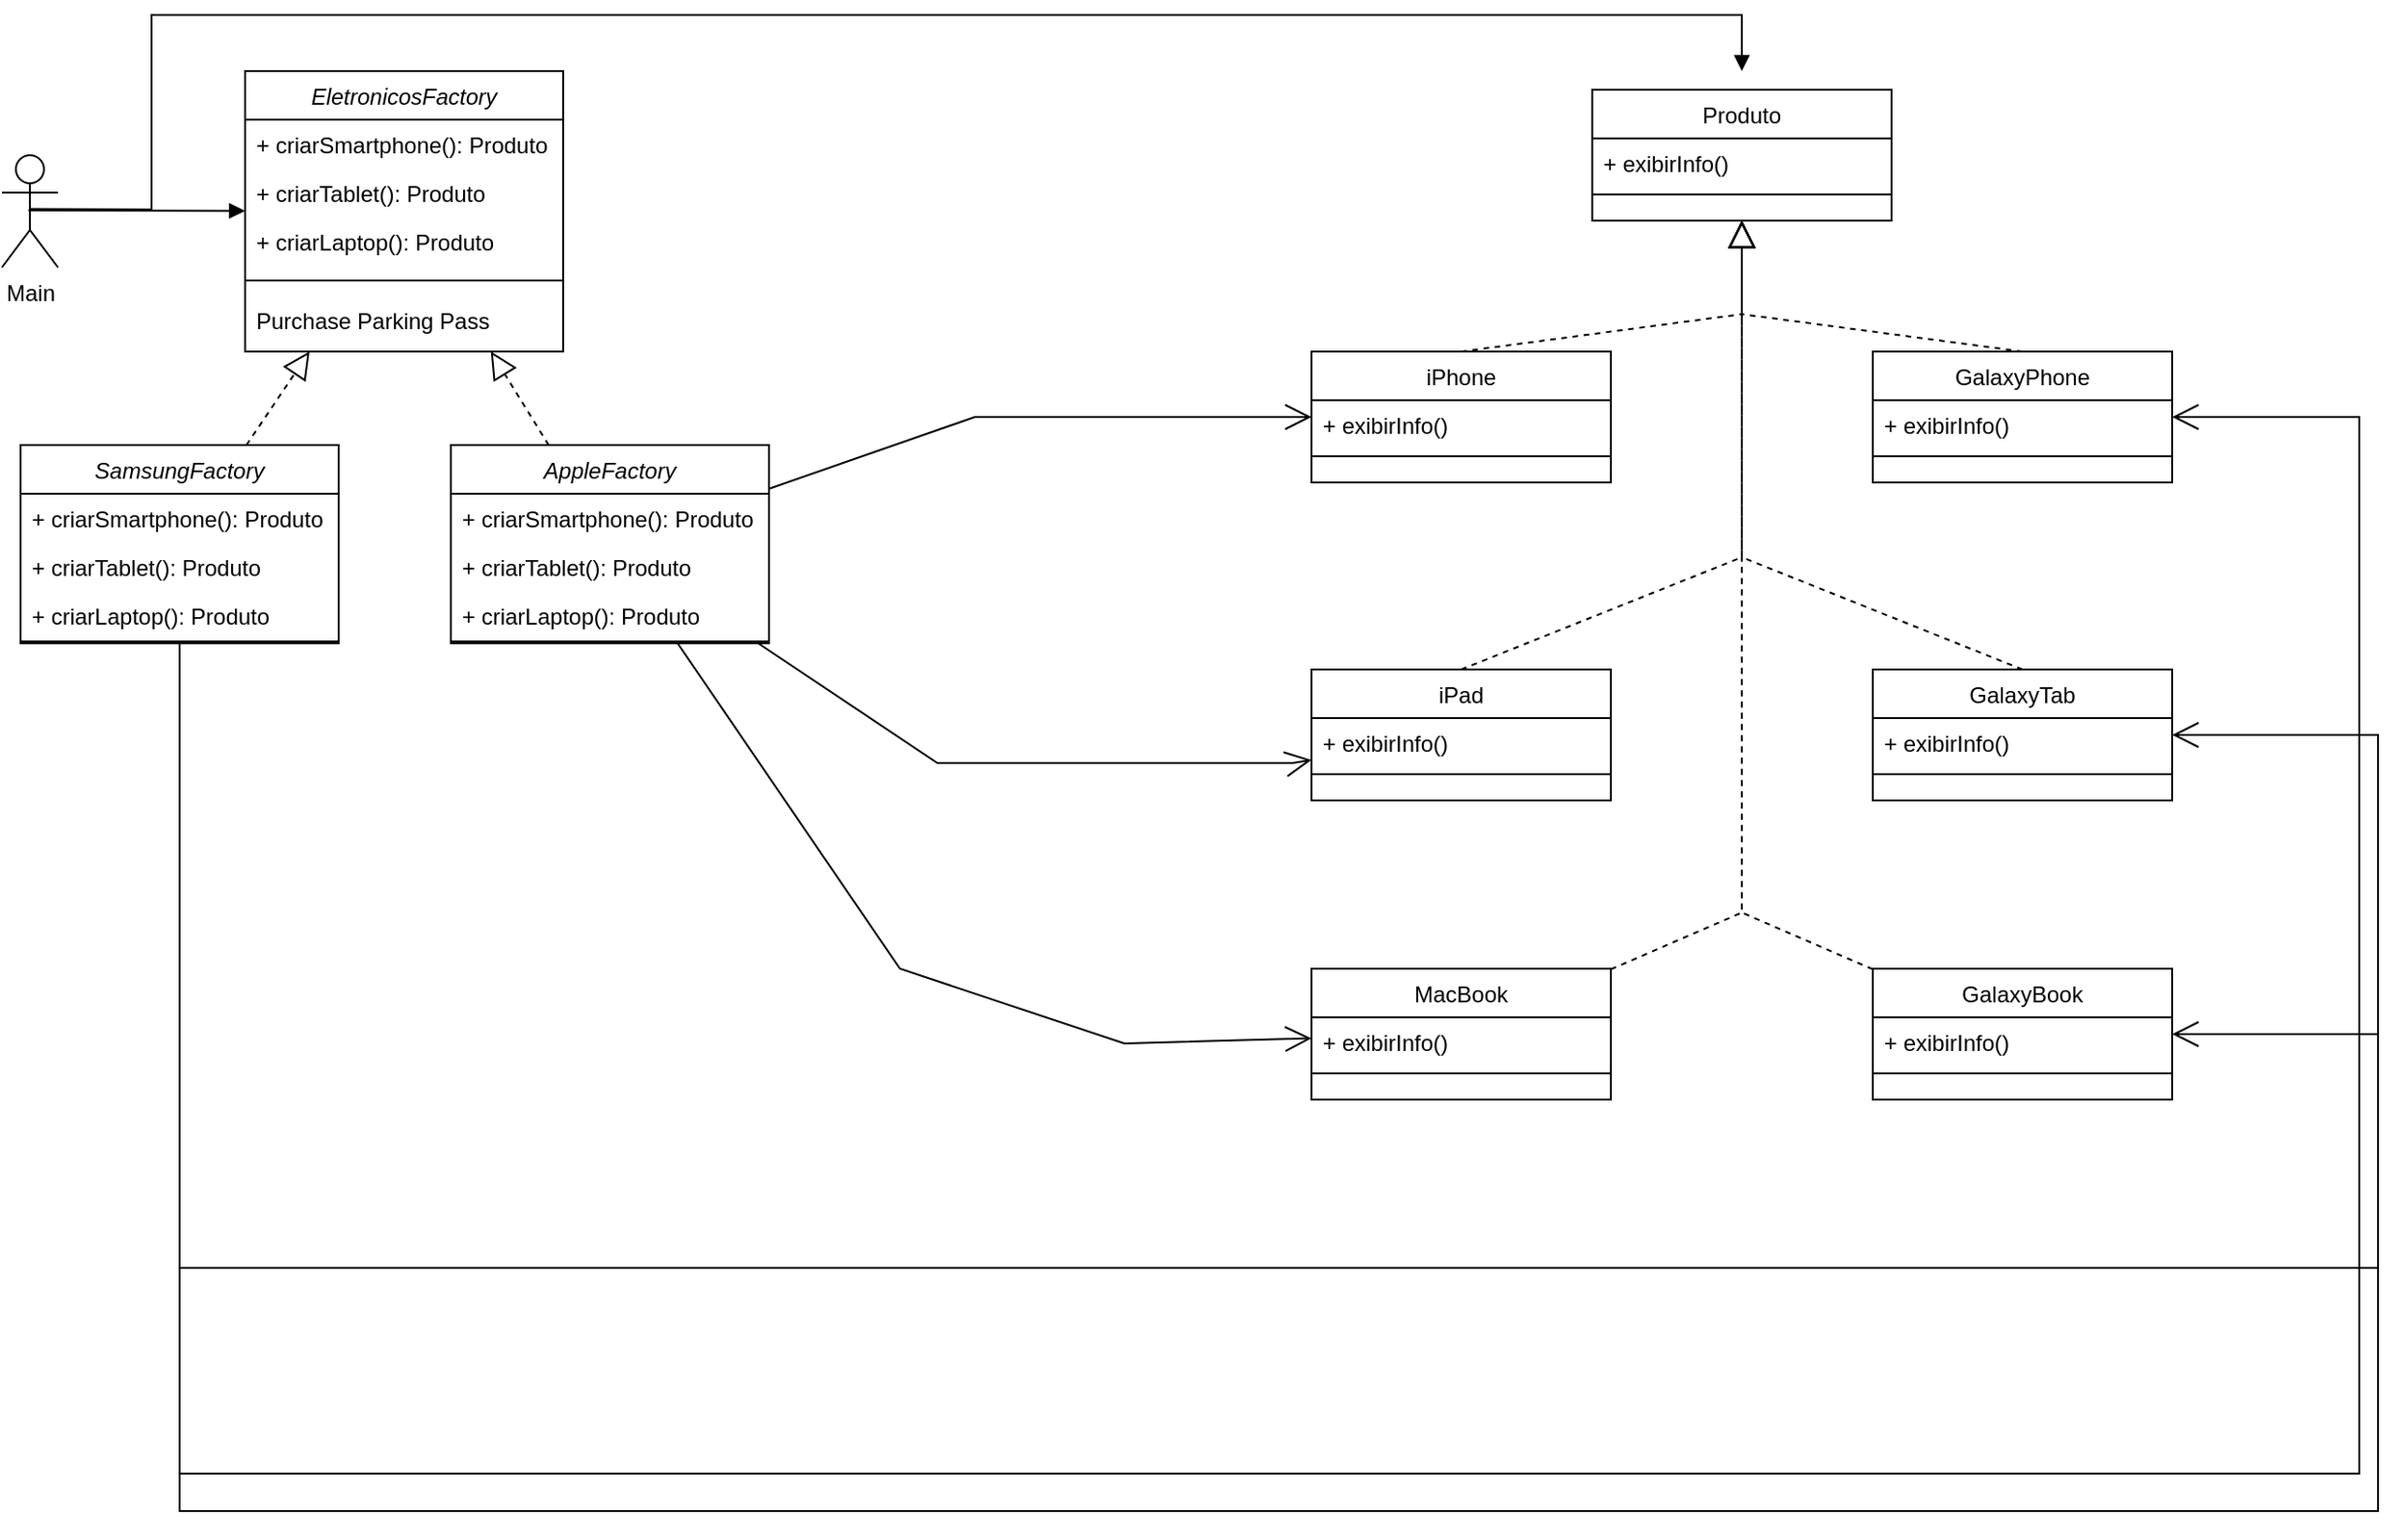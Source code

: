 <mxfile version="23.1.6" type="device">
  <diagram id="C5RBs43oDa-KdzZeNtuy" name="Page-1">
    <mxGraphModel dx="1822" dy="973" grid="1" gridSize="10" guides="1" tooltips="1" connect="1" arrows="1" fold="1" page="1" pageScale="1" pageWidth="827" pageHeight="1169" math="0" shadow="0">
      <root>
        <mxCell id="WIyWlLk6GJQsqaUBKTNV-0" />
        <mxCell id="WIyWlLk6GJQsqaUBKTNV-1" parent="WIyWlLk6GJQsqaUBKTNV-0" />
        <mxCell id="zkfFHV4jXpPFQw0GAbJ--0" value="EletronicosFactory" style="swimlane;fontStyle=2;align=center;verticalAlign=top;childLayout=stackLayout;horizontal=1;startSize=26;horizontalStack=0;resizeParent=1;resizeLast=0;collapsible=1;marginBottom=0;rounded=0;shadow=0;strokeWidth=1;" parent="WIyWlLk6GJQsqaUBKTNV-1" vertex="1">
          <mxGeometry x="410" y="70" width="170" height="150" as="geometry">
            <mxRectangle x="230" y="140" width="160" height="26" as="alternateBounds" />
          </mxGeometry>
        </mxCell>
        <mxCell id="ndG0_gUVO_aZ-3hamMvB-15" value="+ criarSmartphone(): Produto" style="text;align=left;verticalAlign=top;spacingLeft=4;spacingRight=4;overflow=hidden;rotatable=0;points=[[0,0.5],[1,0.5]];portConstraint=eastwest;" parent="zkfFHV4jXpPFQw0GAbJ--0" vertex="1">
          <mxGeometry y="26" width="170" height="26" as="geometry" />
        </mxCell>
        <mxCell id="ndG0_gUVO_aZ-3hamMvB-16" value="+ criarTablet(): Produto" style="text;align=left;verticalAlign=top;spacingLeft=4;spacingRight=4;overflow=hidden;rotatable=0;points=[[0,0.5],[1,0.5]];portConstraint=eastwest;rounded=0;shadow=0;html=0;" parent="zkfFHV4jXpPFQw0GAbJ--0" vertex="1">
          <mxGeometry y="52" width="170" height="26" as="geometry" />
        </mxCell>
        <mxCell id="l-d8-NptQ1h_V9r16eSd-15" value="+ criarLaptop(): Produto" style="text;align=left;verticalAlign=top;spacingLeft=4;spacingRight=4;overflow=hidden;rotatable=0;points=[[0,0.5],[1,0.5]];portConstraint=eastwest;rounded=0;shadow=0;html=0;" vertex="1" parent="zkfFHV4jXpPFQw0GAbJ--0">
          <mxGeometry y="78" width="170" height="26" as="geometry" />
        </mxCell>
        <mxCell id="zkfFHV4jXpPFQw0GAbJ--4" value="" style="line;html=1;strokeWidth=1;align=left;verticalAlign=middle;spacingTop=-1;spacingLeft=3;spacingRight=3;rotatable=0;labelPosition=right;points=[];portConstraint=eastwest;" parent="zkfFHV4jXpPFQw0GAbJ--0" vertex="1">
          <mxGeometry y="104" width="170" height="16" as="geometry" />
        </mxCell>
        <mxCell id="l-d8-NptQ1h_V9r16eSd-26" value="Purchase Parking Pass" style="text;align=left;verticalAlign=top;spacingLeft=4;spacingRight=4;overflow=hidden;rotatable=0;points=[[0,0.5],[1,0.5]];portConstraint=eastwest;rounded=0;shadow=0;html=0;" vertex="1" parent="zkfFHV4jXpPFQw0GAbJ--0">
          <mxGeometry y="120" width="170" height="20" as="geometry" />
        </mxCell>
        <mxCell id="zkfFHV4jXpPFQw0GAbJ--13" value="Produto" style="swimlane;fontStyle=0;align=center;verticalAlign=top;childLayout=stackLayout;horizontal=1;startSize=26;horizontalStack=0;resizeParent=1;resizeLast=0;collapsible=1;marginBottom=0;rounded=0;shadow=0;strokeWidth=1;" parent="WIyWlLk6GJQsqaUBKTNV-1" vertex="1">
          <mxGeometry x="1130" y="80" width="160" height="70" as="geometry">
            <mxRectangle x="340" y="380" width="170" height="26" as="alternateBounds" />
          </mxGeometry>
        </mxCell>
        <mxCell id="zkfFHV4jXpPFQw0GAbJ--14" value="+ exibirInfo()" style="text;align=left;verticalAlign=top;spacingLeft=4;spacingRight=4;overflow=hidden;rotatable=0;points=[[0,0.5],[1,0.5]];portConstraint=eastwest;" parent="zkfFHV4jXpPFQw0GAbJ--13" vertex="1">
          <mxGeometry y="26" width="160" height="26" as="geometry" />
        </mxCell>
        <mxCell id="zkfFHV4jXpPFQw0GAbJ--15" value="" style="line;html=1;strokeWidth=1;align=left;verticalAlign=middle;spacingTop=-1;spacingLeft=3;spacingRight=3;rotatable=0;labelPosition=right;points=[];portConstraint=eastwest;" parent="zkfFHV4jXpPFQw0GAbJ--13" vertex="1">
          <mxGeometry y="52" width="160" height="8" as="geometry" />
        </mxCell>
        <mxCell id="LOQiSdvIPXQX1AiilEPw-10" value="iPhone" style="swimlane;fontStyle=0;align=center;verticalAlign=top;childLayout=stackLayout;horizontal=1;startSize=26;horizontalStack=0;resizeParent=1;resizeLast=0;collapsible=1;marginBottom=0;rounded=0;shadow=0;strokeWidth=1;" parent="WIyWlLk6GJQsqaUBKTNV-1" vertex="1">
          <mxGeometry x="980" y="220" width="160" height="70" as="geometry">
            <mxRectangle x="340" y="380" width="170" height="26" as="alternateBounds" />
          </mxGeometry>
        </mxCell>
        <mxCell id="LOQiSdvIPXQX1AiilEPw-11" value="+ exibirInfo()" style="text;align=left;verticalAlign=top;spacingLeft=4;spacingRight=4;overflow=hidden;rotatable=0;points=[[0,0.5],[1,0.5]];portConstraint=eastwest;" parent="LOQiSdvIPXQX1AiilEPw-10" vertex="1">
          <mxGeometry y="26" width="160" height="26" as="geometry" />
        </mxCell>
        <mxCell id="LOQiSdvIPXQX1AiilEPw-12" value="" style="line;html=1;strokeWidth=1;align=left;verticalAlign=middle;spacingTop=-1;spacingLeft=3;spacingRight=3;rotatable=0;labelPosition=right;points=[];portConstraint=eastwest;" parent="LOQiSdvIPXQX1AiilEPw-10" vertex="1">
          <mxGeometry y="52" width="160" height="8" as="geometry" />
        </mxCell>
        <mxCell id="LOQiSdvIPXQX1AiilEPw-13" value="iPad" style="swimlane;fontStyle=0;align=center;verticalAlign=top;childLayout=stackLayout;horizontal=1;startSize=26;horizontalStack=0;resizeParent=1;resizeLast=0;collapsible=1;marginBottom=0;rounded=0;shadow=0;strokeWidth=1;" parent="WIyWlLk6GJQsqaUBKTNV-1" vertex="1">
          <mxGeometry x="980" y="390" width="160" height="70" as="geometry">
            <mxRectangle x="340" y="380" width="170" height="26" as="alternateBounds" />
          </mxGeometry>
        </mxCell>
        <mxCell id="LOQiSdvIPXQX1AiilEPw-14" value="+ exibirInfo()" style="text;align=left;verticalAlign=top;spacingLeft=4;spacingRight=4;overflow=hidden;rotatable=0;points=[[0,0.5],[1,0.5]];portConstraint=eastwest;" parent="LOQiSdvIPXQX1AiilEPw-13" vertex="1">
          <mxGeometry y="26" width="160" height="26" as="geometry" />
        </mxCell>
        <mxCell id="LOQiSdvIPXQX1AiilEPw-15" value="" style="line;html=1;strokeWidth=1;align=left;verticalAlign=middle;spacingTop=-1;spacingLeft=3;spacingRight=3;rotatable=0;labelPosition=right;points=[];portConstraint=eastwest;" parent="LOQiSdvIPXQX1AiilEPw-13" vertex="1">
          <mxGeometry y="52" width="160" height="8" as="geometry" />
        </mxCell>
        <mxCell id="LOQiSdvIPXQX1AiilEPw-19" value="GalaxyPhone" style="swimlane;fontStyle=0;align=center;verticalAlign=top;childLayout=stackLayout;horizontal=1;startSize=26;horizontalStack=0;resizeParent=1;resizeLast=0;collapsible=1;marginBottom=0;rounded=0;shadow=0;strokeWidth=1;" parent="WIyWlLk6GJQsqaUBKTNV-1" vertex="1">
          <mxGeometry x="1280" y="220" width="160" height="70" as="geometry">
            <mxRectangle x="340" y="380" width="170" height="26" as="alternateBounds" />
          </mxGeometry>
        </mxCell>
        <mxCell id="LOQiSdvIPXQX1AiilEPw-20" value="+ exibirInfo()" style="text;align=left;verticalAlign=top;spacingLeft=4;spacingRight=4;overflow=hidden;rotatable=0;points=[[0,0.5],[1,0.5]];portConstraint=eastwest;" parent="LOQiSdvIPXQX1AiilEPw-19" vertex="1">
          <mxGeometry y="26" width="160" height="26" as="geometry" />
        </mxCell>
        <mxCell id="LOQiSdvIPXQX1AiilEPw-21" value="" style="line;html=1;strokeWidth=1;align=left;verticalAlign=middle;spacingTop=-1;spacingLeft=3;spacingRight=3;rotatable=0;labelPosition=right;points=[];portConstraint=eastwest;" parent="LOQiSdvIPXQX1AiilEPw-19" vertex="1">
          <mxGeometry y="52" width="160" height="8" as="geometry" />
        </mxCell>
        <mxCell id="LOQiSdvIPXQX1AiilEPw-22" value="GalaxyTab" style="swimlane;fontStyle=0;align=center;verticalAlign=top;childLayout=stackLayout;horizontal=1;startSize=26;horizontalStack=0;resizeParent=1;resizeLast=0;collapsible=1;marginBottom=0;rounded=0;shadow=0;strokeWidth=1;" parent="WIyWlLk6GJQsqaUBKTNV-1" vertex="1">
          <mxGeometry x="1280" y="390" width="160" height="70" as="geometry">
            <mxRectangle x="340" y="380" width="170" height="26" as="alternateBounds" />
          </mxGeometry>
        </mxCell>
        <mxCell id="LOQiSdvIPXQX1AiilEPw-23" value="+ exibirInfo()" style="text;align=left;verticalAlign=top;spacingLeft=4;spacingRight=4;overflow=hidden;rotatable=0;points=[[0,0.5],[1,0.5]];portConstraint=eastwest;" parent="LOQiSdvIPXQX1AiilEPw-22" vertex="1">
          <mxGeometry y="26" width="160" height="26" as="geometry" />
        </mxCell>
        <mxCell id="LOQiSdvIPXQX1AiilEPw-24" value="" style="line;html=1;strokeWidth=1;align=left;verticalAlign=middle;spacingTop=-1;spacingLeft=3;spacingRight=3;rotatable=0;labelPosition=right;points=[];portConstraint=eastwest;" parent="LOQiSdvIPXQX1AiilEPw-22" vertex="1">
          <mxGeometry y="52" width="160" height="8" as="geometry" />
        </mxCell>
        <mxCell id="LOQiSdvIPXQX1AiilEPw-39" value="" style="endArrow=block;dashed=1;endFill=0;endSize=12;html=1;rounded=0;exitX=0.5;exitY=0;exitDx=0;exitDy=0;" parent="WIyWlLk6GJQsqaUBKTNV-1" source="LOQiSdvIPXQX1AiilEPw-10" target="zkfFHV4jXpPFQw0GAbJ--13" edge="1">
          <mxGeometry width="160" relative="1" as="geometry">
            <mxPoint x="900" y="330" as="sourcePoint" />
            <mxPoint x="1060" y="330" as="targetPoint" />
            <Array as="points">
              <mxPoint x="1210" y="200" />
              <mxPoint x="1210" y="180" />
            </Array>
          </mxGeometry>
        </mxCell>
        <mxCell id="LOQiSdvIPXQX1AiilEPw-40" value="" style="endArrow=block;dashed=1;endFill=0;endSize=12;html=1;rounded=0;exitX=0.5;exitY=0;exitDx=0;exitDy=0;" parent="WIyWlLk6GJQsqaUBKTNV-1" source="LOQiSdvIPXQX1AiilEPw-19" edge="1">
          <mxGeometry width="160" relative="1" as="geometry">
            <mxPoint x="1090" y="250" as="sourcePoint" />
            <mxPoint x="1210" y="150" as="targetPoint" />
            <Array as="points">
              <mxPoint x="1210" y="200" />
            </Array>
          </mxGeometry>
        </mxCell>
        <mxCell id="LOQiSdvIPXQX1AiilEPw-45" value="" style="endArrow=block;dashed=1;endFill=0;endSize=12;html=1;rounded=0;" parent="WIyWlLk6GJQsqaUBKTNV-1" source="l-d8-NptQ1h_V9r16eSd-21" target="zkfFHV4jXpPFQw0GAbJ--0" edge="1">
          <mxGeometry width="160" relative="1" as="geometry">
            <mxPoint x="625" y="270" as="sourcePoint" />
            <mxPoint x="900" y="330" as="targetPoint" />
          </mxGeometry>
        </mxCell>
        <mxCell id="LOQiSdvIPXQX1AiilEPw-46" value="" style="endArrow=block;dashed=1;endFill=0;endSize=12;html=1;rounded=0;" parent="WIyWlLk6GJQsqaUBKTNV-1" source="l-d8-NptQ1h_V9r16eSd-16" target="zkfFHV4jXpPFQw0GAbJ--0" edge="1">
          <mxGeometry width="160" relative="1" as="geometry">
            <mxPoint x="375" y="270" as="sourcePoint" />
            <mxPoint x="780" y="330" as="targetPoint" />
          </mxGeometry>
        </mxCell>
        <mxCell id="LOQiSdvIPXQX1AiilEPw-49" value="" style="endArrow=open;endFill=1;endSize=12;html=1;rounded=0;" parent="WIyWlLk6GJQsqaUBKTNV-1" source="l-d8-NptQ1h_V9r16eSd-21" target="LOQiSdvIPXQX1AiilEPw-13" edge="1">
          <mxGeometry width="160" relative="1" as="geometry">
            <mxPoint x="366.37" y="360" as="sourcePoint" />
            <mxPoint x="1050" y="630" as="targetPoint" />
            <Array as="points">
              <mxPoint x="780" y="440" />
              <mxPoint x="890" y="440" />
              <mxPoint x="970" y="440" />
            </Array>
          </mxGeometry>
        </mxCell>
        <mxCell id="LOQiSdvIPXQX1AiilEPw-53" value="Main" style="shape=umlActor;verticalLabelPosition=bottom;verticalAlign=top;html=1;" parent="WIyWlLk6GJQsqaUBKTNV-1" vertex="1">
          <mxGeometry x="280" y="115" width="30" height="60" as="geometry" />
        </mxCell>
        <mxCell id="LOQiSdvIPXQX1AiilEPw-54" value="" style="html=1;verticalAlign=bottom;endArrow=block;curved=0;rounded=0;exitX=0.474;exitY=0.491;exitDx=0;exitDy=0;exitPerimeter=0;" parent="WIyWlLk6GJQsqaUBKTNV-1" source="LOQiSdvIPXQX1AiilEPw-53" target="zkfFHV4jXpPFQw0GAbJ--0" edge="1">
          <mxGeometry width="80" relative="1" as="geometry">
            <mxPoint x="340" y="210" as="sourcePoint" />
            <mxPoint x="420" y="210" as="targetPoint" />
            <Array as="points" />
          </mxGeometry>
        </mxCell>
        <mxCell id="LOQiSdvIPXQX1AiilEPw-56" value="" style="html=1;verticalAlign=bottom;endArrow=block;curved=0;rounded=0;exitX=0.497;exitY=0.479;exitDx=0;exitDy=0;exitPerimeter=0;" parent="WIyWlLk6GJQsqaUBKTNV-1" source="LOQiSdvIPXQX1AiilEPw-53" edge="1">
          <mxGeometry width="80" relative="1" as="geometry">
            <mxPoint x="530" y="170" as="sourcePoint" />
            <mxPoint x="1210" y="70" as="targetPoint" />
            <Array as="points">
              <mxPoint x="360" y="144" />
              <mxPoint x="360" y="40" />
              <mxPoint x="1210" y="40" />
            </Array>
          </mxGeometry>
        </mxCell>
        <mxCell id="ndG0_gUVO_aZ-3hamMvB-25" value="" style="endArrow=block;dashed=1;endFill=0;endSize=12;html=1;rounded=0;exitX=0.5;exitY=0;exitDx=0;exitDy=0;" parent="WIyWlLk6GJQsqaUBKTNV-1" source="LOQiSdvIPXQX1AiilEPw-13" target="zkfFHV4jXpPFQw0GAbJ--13" edge="1">
          <mxGeometry width="160" relative="1" as="geometry">
            <mxPoint x="1060" y="400" as="sourcePoint" />
            <mxPoint x="1210" y="460" as="targetPoint" />
            <Array as="points">
              <mxPoint x="1210" y="330" />
            </Array>
          </mxGeometry>
        </mxCell>
        <mxCell id="ndG0_gUVO_aZ-3hamMvB-27" value="" style="endArrow=block;dashed=1;endFill=0;endSize=12;html=1;rounded=0;exitX=0.5;exitY=0;exitDx=0;exitDy=0;" parent="WIyWlLk6GJQsqaUBKTNV-1" source="LOQiSdvIPXQX1AiilEPw-22" target="zkfFHV4jXpPFQw0GAbJ--13" edge="1">
          <mxGeometry width="160" relative="1" as="geometry">
            <mxPoint x="1060" y="510" as="sourcePoint" />
            <mxPoint x="1210" y="460" as="targetPoint" />
            <Array as="points">
              <mxPoint x="1210" y="330" />
            </Array>
          </mxGeometry>
        </mxCell>
        <mxCell id="ndG0_gUVO_aZ-3hamMvB-29" value="" style="endArrow=open;endFill=1;endSize=12;html=1;rounded=0;" parent="WIyWlLk6GJQsqaUBKTNV-1" source="l-d8-NptQ1h_V9r16eSd-16" target="LOQiSdvIPXQX1AiilEPw-22" edge="1">
          <mxGeometry width="160" relative="1" as="geometry">
            <mxPoint x="610.19" y="360" as="sourcePoint" />
            <mxPoint x="1250" y="560" as="targetPoint" />
            <Array as="points">
              <mxPoint x="375" y="710" />
              <mxPoint x="850" y="710" />
              <mxPoint x="1550" y="710" />
              <mxPoint x="1550" y="425" />
            </Array>
          </mxGeometry>
        </mxCell>
        <mxCell id="ndG0_gUVO_aZ-3hamMvB-34" value="" style="endArrow=open;endFill=1;endSize=12;html=1;rounded=0;" parent="WIyWlLk6GJQsqaUBKTNV-1" source="l-d8-NptQ1h_V9r16eSd-16" target="LOQiSdvIPXQX1AiilEPw-19" edge="1">
          <mxGeometry width="160" relative="1" as="geometry">
            <mxPoint x="613.416" y="360" as="sourcePoint" />
            <mxPoint x="870" y="640" as="targetPoint" />
            <Array as="points">
              <mxPoint x="375" y="820" />
              <mxPoint x="1540" y="820" />
              <mxPoint x="1540" y="350" />
              <mxPoint x="1540" y="255" />
            </Array>
          </mxGeometry>
        </mxCell>
        <mxCell id="l-d8-NptQ1h_V9r16eSd-16" value="SamsungFactory" style="swimlane;fontStyle=2;align=center;verticalAlign=top;childLayout=stackLayout;horizontal=1;startSize=26;horizontalStack=0;resizeParent=1;resizeLast=0;collapsible=1;marginBottom=0;rounded=0;shadow=0;strokeWidth=1;" vertex="1" parent="WIyWlLk6GJQsqaUBKTNV-1">
          <mxGeometry x="290" y="270" width="170" height="106" as="geometry">
            <mxRectangle x="230" y="140" width="160" height="26" as="alternateBounds" />
          </mxGeometry>
        </mxCell>
        <mxCell id="l-d8-NptQ1h_V9r16eSd-17" value="+ criarSmartphone(): Produto" style="text;align=left;verticalAlign=top;spacingLeft=4;spacingRight=4;overflow=hidden;rotatable=0;points=[[0,0.5],[1,0.5]];portConstraint=eastwest;" vertex="1" parent="l-d8-NptQ1h_V9r16eSd-16">
          <mxGeometry y="26" width="170" height="26" as="geometry" />
        </mxCell>
        <mxCell id="l-d8-NptQ1h_V9r16eSd-18" value="+ criarTablet(): Produto" style="text;align=left;verticalAlign=top;spacingLeft=4;spacingRight=4;overflow=hidden;rotatable=0;points=[[0,0.5],[1,0.5]];portConstraint=eastwest;rounded=0;shadow=0;html=0;" vertex="1" parent="l-d8-NptQ1h_V9r16eSd-16">
          <mxGeometry y="52" width="170" height="26" as="geometry" />
        </mxCell>
        <mxCell id="l-d8-NptQ1h_V9r16eSd-19" value="+ criarLaptop(): Produto" style="text;align=left;verticalAlign=top;spacingLeft=4;spacingRight=4;overflow=hidden;rotatable=0;points=[[0,0.5],[1,0.5]];portConstraint=eastwest;rounded=0;shadow=0;html=0;" vertex="1" parent="l-d8-NptQ1h_V9r16eSd-16">
          <mxGeometry y="78" width="170" height="26" as="geometry" />
        </mxCell>
        <mxCell id="l-d8-NptQ1h_V9r16eSd-20" value="" style="line;html=1;strokeWidth=1;align=left;verticalAlign=middle;spacingTop=-1;spacingLeft=3;spacingRight=3;rotatable=0;labelPosition=right;points=[];portConstraint=eastwest;" vertex="1" parent="l-d8-NptQ1h_V9r16eSd-16">
          <mxGeometry y="104" width="170" height="2" as="geometry" />
        </mxCell>
        <mxCell id="l-d8-NptQ1h_V9r16eSd-21" value="AppleFactory" style="swimlane;fontStyle=2;align=center;verticalAlign=top;childLayout=stackLayout;horizontal=1;startSize=26;horizontalStack=0;resizeParent=1;resizeLast=0;collapsible=1;marginBottom=0;rounded=0;shadow=0;strokeWidth=1;" vertex="1" parent="WIyWlLk6GJQsqaUBKTNV-1">
          <mxGeometry x="520" y="270" width="170" height="106" as="geometry">
            <mxRectangle x="230" y="140" width="160" height="26" as="alternateBounds" />
          </mxGeometry>
        </mxCell>
        <mxCell id="l-d8-NptQ1h_V9r16eSd-22" value="+ criarSmartphone(): Produto" style="text;align=left;verticalAlign=top;spacingLeft=4;spacingRight=4;overflow=hidden;rotatable=0;points=[[0,0.5],[1,0.5]];portConstraint=eastwest;" vertex="1" parent="l-d8-NptQ1h_V9r16eSd-21">
          <mxGeometry y="26" width="170" height="26" as="geometry" />
        </mxCell>
        <mxCell id="l-d8-NptQ1h_V9r16eSd-23" value="+ criarTablet(): Produto" style="text;align=left;verticalAlign=top;spacingLeft=4;spacingRight=4;overflow=hidden;rotatable=0;points=[[0,0.5],[1,0.5]];portConstraint=eastwest;rounded=0;shadow=0;html=0;" vertex="1" parent="l-d8-NptQ1h_V9r16eSd-21">
          <mxGeometry y="52" width="170" height="26" as="geometry" />
        </mxCell>
        <mxCell id="l-d8-NptQ1h_V9r16eSd-24" value="+ criarLaptop(): Produto" style="text;align=left;verticalAlign=top;spacingLeft=4;spacingRight=4;overflow=hidden;rotatable=0;points=[[0,0.5],[1,0.5]];portConstraint=eastwest;rounded=0;shadow=0;html=0;" vertex="1" parent="l-d8-NptQ1h_V9r16eSd-21">
          <mxGeometry y="78" width="170" height="26" as="geometry" />
        </mxCell>
        <mxCell id="l-d8-NptQ1h_V9r16eSd-25" value="" style="line;html=1;strokeWidth=1;align=left;verticalAlign=middle;spacingTop=-1;spacingLeft=3;spacingRight=3;rotatable=0;labelPosition=right;points=[];portConstraint=eastwest;" vertex="1" parent="l-d8-NptQ1h_V9r16eSd-21">
          <mxGeometry y="104" width="170" height="2" as="geometry" />
        </mxCell>
        <mxCell id="l-d8-NptQ1h_V9r16eSd-27" value="MacBook" style="swimlane;fontStyle=0;align=center;verticalAlign=top;childLayout=stackLayout;horizontal=1;startSize=26;horizontalStack=0;resizeParent=1;resizeLast=0;collapsible=1;marginBottom=0;rounded=0;shadow=0;strokeWidth=1;" vertex="1" parent="WIyWlLk6GJQsqaUBKTNV-1">
          <mxGeometry x="980" y="550" width="160" height="70" as="geometry">
            <mxRectangle x="340" y="380" width="170" height="26" as="alternateBounds" />
          </mxGeometry>
        </mxCell>
        <mxCell id="l-d8-NptQ1h_V9r16eSd-28" value="+ exibirInfo()" style="text;align=left;verticalAlign=top;spacingLeft=4;spacingRight=4;overflow=hidden;rotatable=0;points=[[0,0.5],[1,0.5]];portConstraint=eastwest;" vertex="1" parent="l-d8-NptQ1h_V9r16eSd-27">
          <mxGeometry y="26" width="160" height="26" as="geometry" />
        </mxCell>
        <mxCell id="l-d8-NptQ1h_V9r16eSd-29" value="" style="line;html=1;strokeWidth=1;align=left;verticalAlign=middle;spacingTop=-1;spacingLeft=3;spacingRight=3;rotatable=0;labelPosition=right;points=[];portConstraint=eastwest;" vertex="1" parent="l-d8-NptQ1h_V9r16eSd-27">
          <mxGeometry y="52" width="160" height="8" as="geometry" />
        </mxCell>
        <mxCell id="l-d8-NptQ1h_V9r16eSd-30" value="GalaxyBook" style="swimlane;fontStyle=0;align=center;verticalAlign=top;childLayout=stackLayout;horizontal=1;startSize=26;horizontalStack=0;resizeParent=1;resizeLast=0;collapsible=1;marginBottom=0;rounded=0;shadow=0;strokeWidth=1;" vertex="1" parent="WIyWlLk6GJQsqaUBKTNV-1">
          <mxGeometry x="1280" y="550" width="160" height="70" as="geometry">
            <mxRectangle x="340" y="380" width="170" height="26" as="alternateBounds" />
          </mxGeometry>
        </mxCell>
        <mxCell id="l-d8-NptQ1h_V9r16eSd-31" value="+ exibirInfo()" style="text;align=left;verticalAlign=top;spacingLeft=4;spacingRight=4;overflow=hidden;rotatable=0;points=[[0,0.5],[1,0.5]];portConstraint=eastwest;" vertex="1" parent="l-d8-NptQ1h_V9r16eSd-30">
          <mxGeometry y="26" width="160" height="26" as="geometry" />
        </mxCell>
        <mxCell id="l-d8-NptQ1h_V9r16eSd-32" value="" style="line;html=1;strokeWidth=1;align=left;verticalAlign=middle;spacingTop=-1;spacingLeft=3;spacingRight=3;rotatable=0;labelPosition=right;points=[];portConstraint=eastwest;" vertex="1" parent="l-d8-NptQ1h_V9r16eSd-30">
          <mxGeometry y="52" width="160" height="8" as="geometry" />
        </mxCell>
        <mxCell id="l-d8-NptQ1h_V9r16eSd-33" value="" style="endArrow=open;endFill=1;endSize=12;html=1;rounded=0;" edge="1" parent="WIyWlLk6GJQsqaUBKTNV-1" source="l-d8-NptQ1h_V9r16eSd-21" target="LOQiSdvIPXQX1AiilEPw-10">
          <mxGeometry width="160" relative="1" as="geometry">
            <mxPoint x="694" y="386" as="sourcePoint" />
            <mxPoint x="990" y="448" as="targetPoint" />
            <Array as="points">
              <mxPoint x="800" y="255" />
              <mxPoint x="900" y="255" />
            </Array>
          </mxGeometry>
        </mxCell>
        <mxCell id="l-d8-NptQ1h_V9r16eSd-35" value="" style="endArrow=open;endFill=1;endSize=12;html=1;rounded=0;" edge="1" parent="WIyWlLk6GJQsqaUBKTNV-1" source="l-d8-NptQ1h_V9r16eSd-21" target="l-d8-NptQ1h_V9r16eSd-27">
          <mxGeometry width="160" relative="1" as="geometry">
            <mxPoint x="694" y="386" as="sourcePoint" />
            <mxPoint x="990" y="448" as="targetPoint" />
            <Array as="points">
              <mxPoint x="760" y="550" />
              <mxPoint x="880" y="590" />
            </Array>
          </mxGeometry>
        </mxCell>
        <mxCell id="l-d8-NptQ1h_V9r16eSd-36" value="" style="endArrow=open;endFill=1;endSize=12;html=1;rounded=0;" edge="1" parent="WIyWlLk6GJQsqaUBKTNV-1" source="l-d8-NptQ1h_V9r16eSd-16" target="l-d8-NptQ1h_V9r16eSd-30">
          <mxGeometry width="160" relative="1" as="geometry">
            <mxPoint x="385" y="386" as="sourcePoint" />
            <mxPoint x="1370" y="300" as="targetPoint" />
            <Array as="points">
              <mxPoint x="375" y="840" />
              <mxPoint x="1550" y="840" />
              <mxPoint x="1550" y="585" />
            </Array>
          </mxGeometry>
        </mxCell>
        <mxCell id="l-d8-NptQ1h_V9r16eSd-37" value="" style="endArrow=block;dashed=1;endFill=0;endSize=12;html=1;rounded=0;" edge="1" parent="WIyWlLk6GJQsqaUBKTNV-1" source="l-d8-NptQ1h_V9r16eSd-27" target="zkfFHV4jXpPFQw0GAbJ--13">
          <mxGeometry width="160" relative="1" as="geometry">
            <mxPoint x="1070" y="400" as="sourcePoint" />
            <mxPoint x="1220" y="160" as="targetPoint" />
            <Array as="points">
              <mxPoint x="1210" y="520" />
            </Array>
          </mxGeometry>
        </mxCell>
        <mxCell id="l-d8-NptQ1h_V9r16eSd-38" value="" style="endArrow=block;dashed=1;endFill=0;endSize=12;html=1;rounded=0;" edge="1" parent="WIyWlLk6GJQsqaUBKTNV-1" source="l-d8-NptQ1h_V9r16eSd-30" target="zkfFHV4jXpPFQw0GAbJ--13">
          <mxGeometry width="160" relative="1" as="geometry">
            <mxPoint x="1150" y="560" as="sourcePoint" />
            <mxPoint x="1220" y="160" as="targetPoint" />
            <Array as="points">
              <mxPoint x="1210" y="520" />
            </Array>
          </mxGeometry>
        </mxCell>
      </root>
    </mxGraphModel>
  </diagram>
</mxfile>
